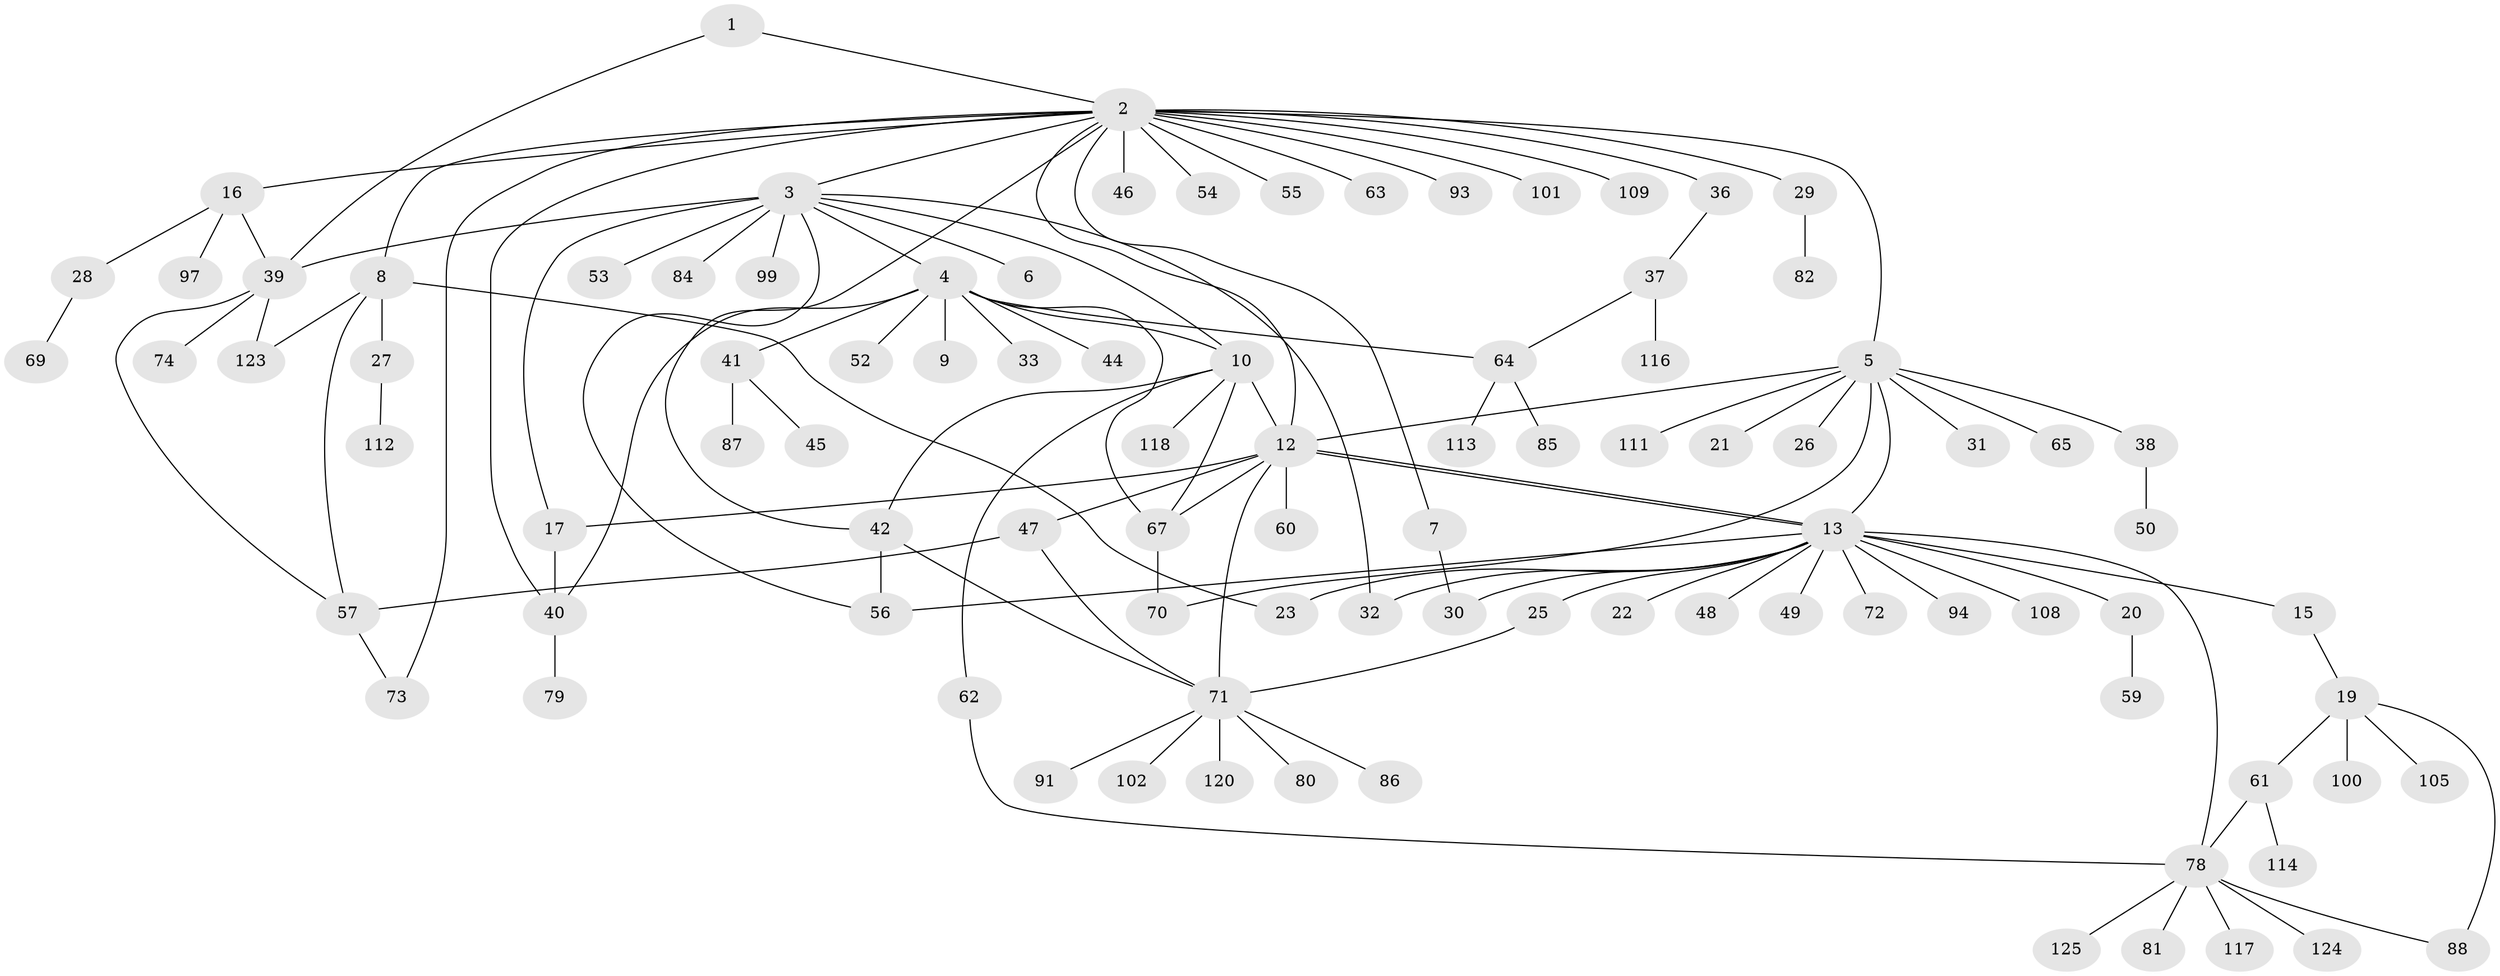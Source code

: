 // Generated by graph-tools (version 1.1) at 2025/51/02/27/25 19:51:59]
// undirected, 95 vertices, 124 edges
graph export_dot {
graph [start="1"]
  node [color=gray90,style=filled];
  1;
  2 [super="+119"];
  3 [super="+115"];
  4 [super="+35"];
  5 [super="+24"];
  6;
  7;
  8 [super="+11"];
  9 [super="+66"];
  10 [super="+14"];
  12 [super="+89"];
  13 [super="+51"];
  15;
  16 [super="+77"];
  17 [super="+18"];
  19 [super="+98"];
  20;
  21;
  22;
  23 [super="+68"];
  25;
  26;
  27 [super="+34"];
  28 [super="+92"];
  29 [super="+43"];
  30;
  31;
  32;
  33;
  36;
  37 [super="+83"];
  38;
  39 [super="+96"];
  40 [super="+95"];
  41 [super="+58"];
  42;
  44;
  45;
  46;
  47;
  48;
  49;
  50 [super="+110"];
  52;
  53 [super="+76"];
  54;
  55;
  56;
  57 [super="+107"];
  59;
  60;
  61;
  62;
  63;
  64 [super="+122"];
  65;
  67;
  69;
  70 [super="+103"];
  71 [super="+75"];
  72;
  73;
  74;
  78 [super="+90"];
  79;
  80;
  81;
  82;
  84;
  85;
  86;
  87;
  88 [super="+106"];
  91;
  93;
  94;
  97;
  99 [super="+104"];
  100;
  101;
  102;
  105;
  108;
  109;
  111;
  112;
  113;
  114;
  116;
  117 [super="+121"];
  118;
  120;
  123;
  124;
  125;
  1 -- 2;
  1 -- 39;
  2 -- 3;
  2 -- 5;
  2 -- 7;
  2 -- 8;
  2 -- 12;
  2 -- 16;
  2 -- 29;
  2 -- 36;
  2 -- 42;
  2 -- 46;
  2 -- 54;
  2 -- 55;
  2 -- 63;
  2 -- 73;
  2 -- 93;
  2 -- 101;
  2 -- 109;
  2 -- 40;
  3 -- 4;
  3 -- 6;
  3 -- 17;
  3 -- 32;
  3 -- 39 [weight=2];
  3 -- 53;
  3 -- 56;
  3 -- 84;
  3 -- 99;
  3 -- 10;
  4 -- 9;
  4 -- 10;
  4 -- 33;
  4 -- 52;
  4 -- 64;
  4 -- 67;
  4 -- 41;
  4 -- 44;
  4 -- 40;
  5 -- 21;
  5 -- 26;
  5 -- 31;
  5 -- 38;
  5 -- 65;
  5 -- 111;
  5 -- 12;
  5 -- 13;
  5 -- 70;
  7 -- 30;
  8 -- 23;
  8 -- 27;
  8 -- 57;
  8 -- 123;
  10 -- 12;
  10 -- 42;
  10 -- 67;
  10 -- 118;
  10 -- 62;
  12 -- 13;
  12 -- 13;
  12 -- 17;
  12 -- 47;
  12 -- 60;
  12 -- 67;
  12 -- 71;
  13 -- 15;
  13 -- 20;
  13 -- 22;
  13 -- 25;
  13 -- 30;
  13 -- 32;
  13 -- 48;
  13 -- 49;
  13 -- 56;
  13 -- 72;
  13 -- 94;
  13 -- 108;
  13 -- 78;
  13 -- 23;
  15 -- 19;
  16 -- 28;
  16 -- 39;
  16 -- 97;
  17 -- 40;
  19 -- 61;
  19 -- 88;
  19 -- 105;
  19 -- 100;
  20 -- 59;
  25 -- 71;
  27 -- 112;
  28 -- 69;
  29 -- 82;
  36 -- 37;
  37 -- 116;
  37 -- 64;
  38 -- 50;
  39 -- 57;
  39 -- 74;
  39 -- 123;
  40 -- 79;
  41 -- 45;
  41 -- 87;
  42 -- 56;
  42 -- 71;
  47 -- 57;
  47 -- 71;
  57 -- 73;
  61 -- 78;
  61 -- 114;
  62 -- 78;
  64 -- 85;
  64 -- 113;
  67 -- 70;
  71 -- 80;
  71 -- 86;
  71 -- 91;
  71 -- 102;
  71 -- 120;
  78 -- 81;
  78 -- 88;
  78 -- 117;
  78 -- 124;
  78 -- 125;
}
